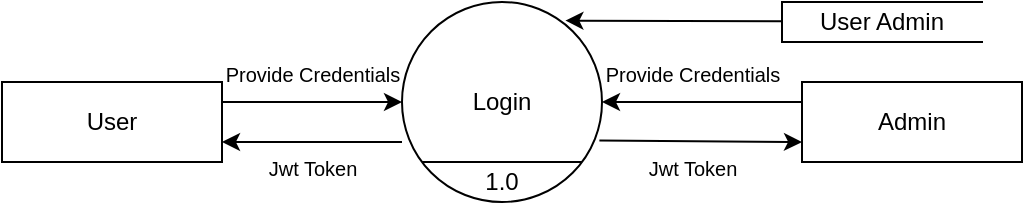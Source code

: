 <mxfile version="24.3.1" type="github">
  <diagram name="Page-1" id="5VWGQ36Z4kdDWM2L0RFf">
    <mxGraphModel dx="652" dy="347" grid="1" gridSize="10" guides="1" tooltips="1" connect="1" arrows="1" fold="1" page="1" pageScale="1" pageWidth="827" pageHeight="1169" math="0" shadow="0">
      <root>
        <mxCell id="0" />
        <mxCell id="1" parent="0" />
        <mxCell id="c9emo3dGoVMJIwctJXaC-1" value="Login" style="ellipse;whiteSpace=wrap;html=1;aspect=fixed;" vertex="1" parent="1">
          <mxGeometry x="330" y="140" width="100" height="100" as="geometry" />
        </mxCell>
        <mxCell id="c9emo3dGoVMJIwctJXaC-7" value="" style="endArrow=none;html=1;rounded=0;" edge="1" parent="1">
          <mxGeometry width="50" height="50" relative="1" as="geometry">
            <mxPoint x="420" y="220" as="sourcePoint" />
            <mxPoint x="340" y="220" as="targetPoint" />
          </mxGeometry>
        </mxCell>
        <mxCell id="c9emo3dGoVMJIwctJXaC-10" value="1.0" style="text;html=1;align=center;verticalAlign=middle;whiteSpace=wrap;rounded=0;" vertex="1" parent="1">
          <mxGeometry x="355" y="220" width="50" height="20" as="geometry" />
        </mxCell>
        <mxCell id="c9emo3dGoVMJIwctJXaC-11" value="Admin" style="rounded=0;whiteSpace=wrap;html=1;" vertex="1" parent="1">
          <mxGeometry x="530" y="180" width="110" height="40" as="geometry" />
        </mxCell>
        <mxCell id="c9emo3dGoVMJIwctJXaC-14" value="User" style="rounded=0;whiteSpace=wrap;html=1;" vertex="1" parent="1">
          <mxGeometry x="130" y="180" width="110" height="40" as="geometry" />
        </mxCell>
        <mxCell id="c9emo3dGoVMJIwctJXaC-15" value="" style="endArrow=classic;html=1;rounded=0;entryX=0;entryY=0.5;entryDx=0;entryDy=0;" edge="1" parent="1" target="c9emo3dGoVMJIwctJXaC-1">
          <mxGeometry width="50" height="50" relative="1" as="geometry">
            <mxPoint x="240" y="190" as="sourcePoint" />
            <mxPoint x="290" y="140" as="targetPoint" />
          </mxGeometry>
        </mxCell>
        <mxCell id="c9emo3dGoVMJIwctJXaC-16" value="" style="endArrow=classic;html=1;rounded=0;" edge="1" parent="1">
          <mxGeometry width="50" height="50" relative="1" as="geometry">
            <mxPoint x="330" y="210" as="sourcePoint" />
            <mxPoint x="240" y="210" as="targetPoint" />
          </mxGeometry>
        </mxCell>
        <mxCell id="c9emo3dGoVMJIwctJXaC-17" value="" style="endArrow=classic;html=1;rounded=0;exitX=0;exitY=0.25;exitDx=0;exitDy=0;" edge="1" parent="1" source="c9emo3dGoVMJIwctJXaC-11">
          <mxGeometry width="50" height="50" relative="1" as="geometry">
            <mxPoint x="380" y="240" as="sourcePoint" />
            <mxPoint x="430" y="190" as="targetPoint" />
          </mxGeometry>
        </mxCell>
        <mxCell id="c9emo3dGoVMJIwctJXaC-18" value="" style="endArrow=classic;html=1;rounded=0;entryX=0;entryY=0.75;entryDx=0;entryDy=0;exitX=0.987;exitY=0.693;exitDx=0;exitDy=0;exitPerimeter=0;" edge="1" parent="1" source="c9emo3dGoVMJIwctJXaC-1" target="c9emo3dGoVMJIwctJXaC-11">
          <mxGeometry width="50" height="50" relative="1" as="geometry">
            <mxPoint x="440" y="220" as="sourcePoint" />
            <mxPoint x="490" y="170" as="targetPoint" />
          </mxGeometry>
        </mxCell>
        <mxCell id="c9emo3dGoVMJIwctJXaC-19" value="&lt;font style=&quot;font-size: 10px;&quot;&gt;Provide Credentials&lt;/font&gt;&lt;div&gt;&lt;br&gt;&lt;/div&gt;" style="text;html=1;align=center;verticalAlign=middle;resizable=0;points=[];autosize=1;strokeColor=none;fillColor=none;" vertex="1" parent="1">
          <mxGeometry x="230" y="163" width="110" height="40" as="geometry" />
        </mxCell>
        <mxCell id="c9emo3dGoVMJIwctJXaC-21" value="&lt;font style=&quot;font-size: 10px;&quot;&gt;Jwt Token&lt;/font&gt;&lt;div&gt;&lt;font style=&quot;font-size: 10px;&quot;&gt;&lt;br&gt;&lt;/font&gt;&lt;/div&gt;" style="text;html=1;align=center;verticalAlign=middle;resizable=0;points=[];autosize=1;strokeColor=none;fillColor=none;" vertex="1" parent="1">
          <mxGeometry x="250" y="210" width="70" height="40" as="geometry" />
        </mxCell>
        <mxCell id="c9emo3dGoVMJIwctJXaC-22" value="&lt;font style=&quot;font-size: 10px;&quot;&gt;Provide Credentials&lt;/font&gt;&lt;div&gt;&lt;br&gt;&lt;/div&gt;" style="text;html=1;align=center;verticalAlign=middle;resizable=0;points=[];autosize=1;strokeColor=none;fillColor=none;" vertex="1" parent="1">
          <mxGeometry x="420" y="163" width="110" height="40" as="geometry" />
        </mxCell>
        <mxCell id="c9emo3dGoVMJIwctJXaC-23" value="&lt;font style=&quot;font-size: 10px;&quot;&gt;Jwt Token&lt;/font&gt;&lt;div&gt;&lt;font style=&quot;font-size: 10px;&quot;&gt;&lt;br&gt;&lt;/font&gt;&lt;/div&gt;" style="text;html=1;align=center;verticalAlign=middle;resizable=0;points=[];autosize=1;strokeColor=none;fillColor=none;" vertex="1" parent="1">
          <mxGeometry x="440" y="210" width="70" height="40" as="geometry" />
        </mxCell>
        <mxCell id="c9emo3dGoVMJIwctJXaC-26" value="User Admin" style="html=1;dashed=0;whiteSpace=wrap;shape=partialRectangle;right=0;" vertex="1" parent="1">
          <mxGeometry x="520" y="140" width="100" height="20" as="geometry" />
        </mxCell>
        <mxCell id="c9emo3dGoVMJIwctJXaC-27" value="" style="endArrow=classic;html=1;rounded=0;exitX=0;exitY=1;exitDx=0;exitDy=0;entryX=0.817;entryY=0.093;entryDx=0;entryDy=0;entryPerimeter=0;" edge="1" parent="1" target="c9emo3dGoVMJIwctJXaC-1">
          <mxGeometry width="50" height="50" relative="1" as="geometry">
            <mxPoint x="520" y="149.63" as="sourcePoint" />
            <mxPoint x="420" y="149.63" as="targetPoint" />
          </mxGeometry>
        </mxCell>
      </root>
    </mxGraphModel>
  </diagram>
</mxfile>

